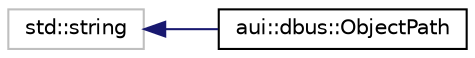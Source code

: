 digraph "Graphical Class Hierarchy"
{
 // LATEX_PDF_SIZE
  edge [fontname="Helvetica",fontsize="10",labelfontname="Helvetica",labelfontsize="10"];
  node [fontname="Helvetica",fontsize="10",shape=record];
  rankdir="LR";
  Node1088 [label="std::string",height=0.2,width=0.4,color="grey75", fillcolor="white", style="filled",tooltip=" "];
  Node1088 -> Node0 [dir="back",color="midnightblue",fontsize="10",style="solid",fontname="Helvetica"];
  Node0 [label="aui::dbus::ObjectPath",height=0.2,width=0.4,color="black", fillcolor="white", style="filled",URL="$classaui_1_1dbus_1_1ObjectPath.html",tooltip=" "];
}

